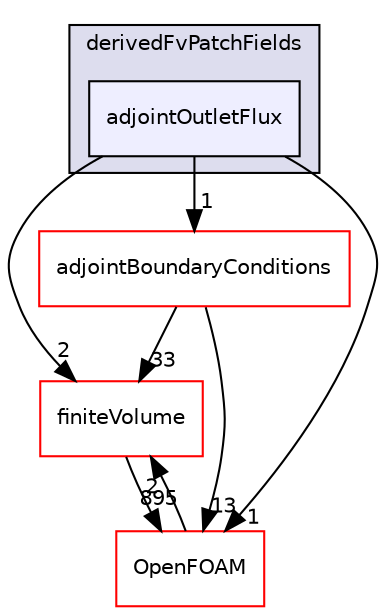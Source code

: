 digraph "src/optimisation/adjointOptimisation/adjoint/turbulenceModels/incompressibleAdjoint/adjointRAS/derivedFvPatchFields/adjointOutletFlux" {
  bgcolor=transparent;
  compound=true
  node [ fontsize="10", fontname="Helvetica"];
  edge [ labelfontsize="10", labelfontname="Helvetica"];
  subgraph clusterdir_dee64796cb0cb3643bf98dbe7f3e7597 {
    graph [ bgcolor="#ddddee", pencolor="black", label="derivedFvPatchFields" fontname="Helvetica", fontsize="10", URL="dir_dee64796cb0cb3643bf98dbe7f3e7597.html"]
  dir_551bf657518e9cbc2b7f12d70eea016d [shape=box, label="adjointOutletFlux", style="filled", fillcolor="#eeeeff", pencolor="black", URL="dir_551bf657518e9cbc2b7f12d70eea016d.html"];
  }
  dir_9bd15774b555cf7259a6fa18f99fe99b [shape=box label="finiteVolume" color="red" URL="dir_9bd15774b555cf7259a6fa18f99fe99b.html"];
  dir_1784f822592d39f816c839dc1a098cdb [shape=box label="adjointBoundaryConditions" color="red" URL="dir_1784f822592d39f816c839dc1a098cdb.html"];
  dir_c5473ff19b20e6ec4dfe5c310b3778a8 [shape=box label="OpenFOAM" color="red" URL="dir_c5473ff19b20e6ec4dfe5c310b3778a8.html"];
  dir_9bd15774b555cf7259a6fa18f99fe99b->dir_c5473ff19b20e6ec4dfe5c310b3778a8 [headlabel="895", labeldistance=1.5 headhref="dir_000814_002151.html"];
  dir_1784f822592d39f816c839dc1a098cdb->dir_9bd15774b555cf7259a6fa18f99fe99b [headlabel="33", labeldistance=1.5 headhref="dir_002772_000814.html"];
  dir_1784f822592d39f816c839dc1a098cdb->dir_c5473ff19b20e6ec4dfe5c310b3778a8 [headlabel="13", labeldistance=1.5 headhref="dir_002772_002151.html"];
  dir_551bf657518e9cbc2b7f12d70eea016d->dir_9bd15774b555cf7259a6fa18f99fe99b [headlabel="2", labeldistance=1.5 headhref="dir_002928_000814.html"];
  dir_551bf657518e9cbc2b7f12d70eea016d->dir_1784f822592d39f816c839dc1a098cdb [headlabel="1", labeldistance=1.5 headhref="dir_002928_002772.html"];
  dir_551bf657518e9cbc2b7f12d70eea016d->dir_c5473ff19b20e6ec4dfe5c310b3778a8 [headlabel="1", labeldistance=1.5 headhref="dir_002928_002151.html"];
  dir_c5473ff19b20e6ec4dfe5c310b3778a8->dir_9bd15774b555cf7259a6fa18f99fe99b [headlabel="2", labeldistance=1.5 headhref="dir_002151_000814.html"];
}
